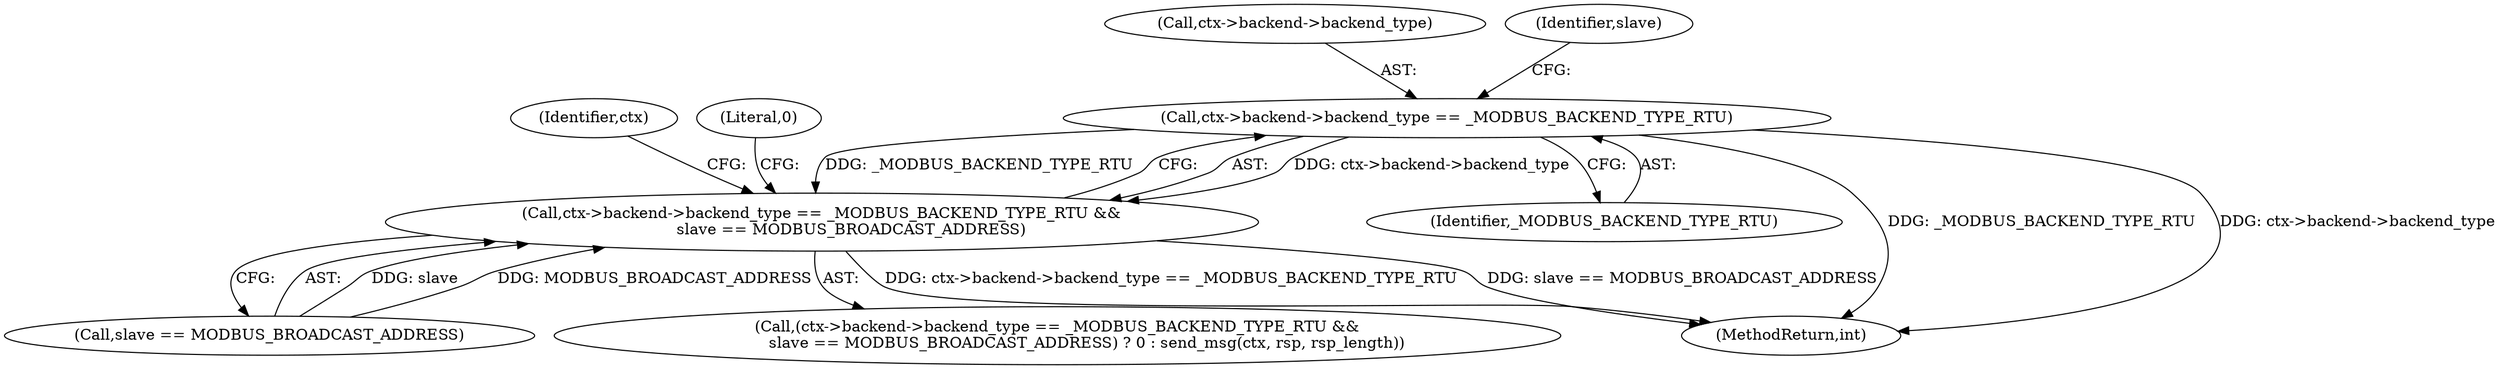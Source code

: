 digraph "0_libmodbus_5ccdf5ef79d742640355d1132fa9e2abc7fbaefc@pointer" {
"1001395" [label="(Call,ctx->backend->backend_type == _MODBUS_BACKEND_TYPE_RTU)"];
"1001394" [label="(Call,ctx->backend->backend_type == _MODBUS_BACKEND_TYPE_RTU &&\n            slave == MODBUS_BROADCAST_ADDRESS)"];
"1001393" [label="(Call,(ctx->backend->backend_type == _MODBUS_BACKEND_TYPE_RTU &&\n            slave == MODBUS_BROADCAST_ADDRESS) ? 0 : send_msg(ctx, rsp, rsp_length))"];
"1001401" [label="(Identifier,_MODBUS_BACKEND_TYPE_RTU)"];
"1001407" [label="(Identifier,ctx)"];
"1001410" [label="(MethodReturn,int)"];
"1001395" [label="(Call,ctx->backend->backend_type == _MODBUS_BACKEND_TYPE_RTU)"];
"1001405" [label="(Literal,0)"];
"1001402" [label="(Call,slave == MODBUS_BROADCAST_ADDRESS)"];
"1001396" [label="(Call,ctx->backend->backend_type)"];
"1001394" [label="(Call,ctx->backend->backend_type == _MODBUS_BACKEND_TYPE_RTU &&\n            slave == MODBUS_BROADCAST_ADDRESS)"];
"1001403" [label="(Identifier,slave)"];
"1001395" -> "1001394"  [label="AST: "];
"1001395" -> "1001401"  [label="CFG: "];
"1001396" -> "1001395"  [label="AST: "];
"1001401" -> "1001395"  [label="AST: "];
"1001403" -> "1001395"  [label="CFG: "];
"1001394" -> "1001395"  [label="CFG: "];
"1001395" -> "1001410"  [label="DDG: _MODBUS_BACKEND_TYPE_RTU"];
"1001395" -> "1001410"  [label="DDG: ctx->backend->backend_type"];
"1001395" -> "1001394"  [label="DDG: ctx->backend->backend_type"];
"1001395" -> "1001394"  [label="DDG: _MODBUS_BACKEND_TYPE_RTU"];
"1001394" -> "1001393"  [label="AST: "];
"1001394" -> "1001402"  [label="CFG: "];
"1001402" -> "1001394"  [label="AST: "];
"1001405" -> "1001394"  [label="CFG: "];
"1001407" -> "1001394"  [label="CFG: "];
"1001394" -> "1001410"  [label="DDG: slave == MODBUS_BROADCAST_ADDRESS"];
"1001394" -> "1001410"  [label="DDG: ctx->backend->backend_type == _MODBUS_BACKEND_TYPE_RTU"];
"1001402" -> "1001394"  [label="DDG: slave"];
"1001402" -> "1001394"  [label="DDG: MODBUS_BROADCAST_ADDRESS"];
}
